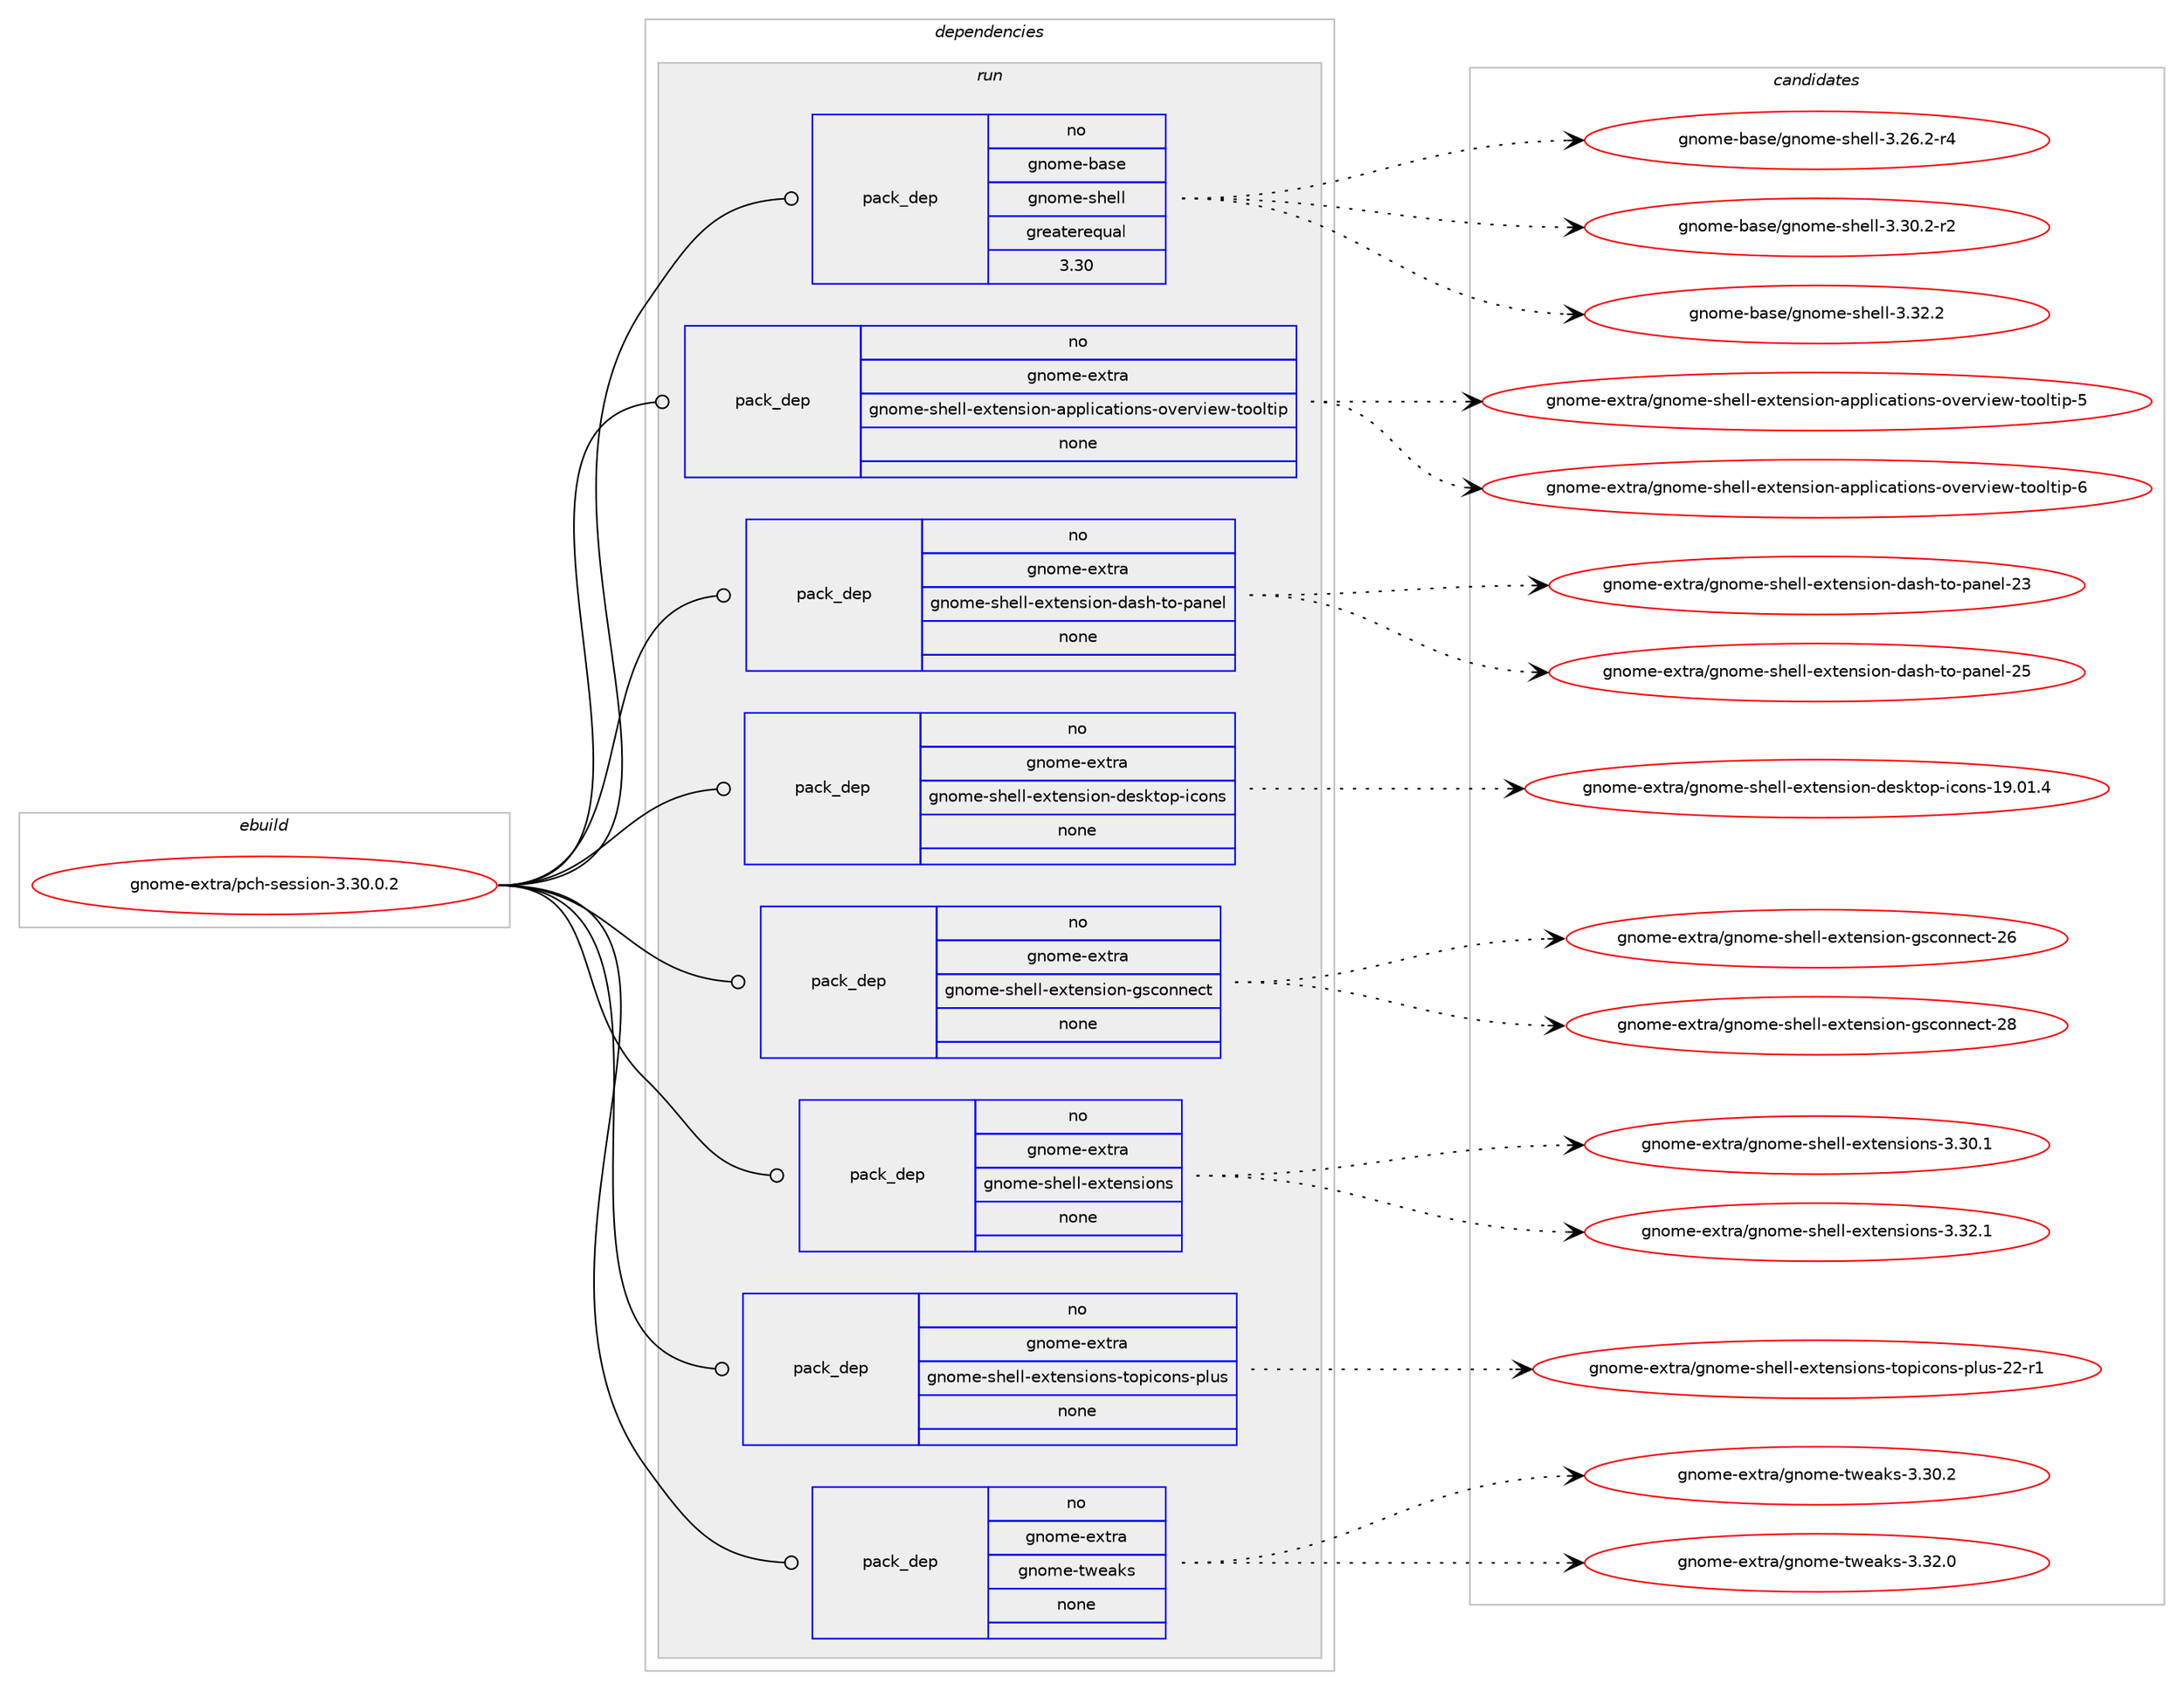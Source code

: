 digraph prolog {

# *************
# Graph options
# *************

newrank=true;
concentrate=true;
compound=true;
graph [rankdir=LR,fontname=Helvetica,fontsize=10,ranksep=1.5];#, ranksep=2.5, nodesep=0.2];
edge  [arrowhead=vee];
node  [fontname=Helvetica,fontsize=10];

# **********
# The ebuild
# **********

subgraph cluster_leftcol {
color=gray;
rank=same;
label=<<i>ebuild</i>>;
id [label="gnome-extra/pch-session-3.30.0.2", color=red, width=4, href="../gnome-extra/pch-session-3.30.0.2.svg"];
}

# ****************
# The dependencies
# ****************

subgraph cluster_midcol {
color=gray;
label=<<i>dependencies</i>>;
subgraph cluster_compile {
fillcolor="#eeeeee";
style=filled;
label=<<i>compile</i>>;
}
subgraph cluster_compileandrun {
fillcolor="#eeeeee";
style=filled;
label=<<i>compile and run</i>>;
}
subgraph cluster_run {
fillcolor="#eeeeee";
style=filled;
label=<<i>run</i>>;
subgraph pack550927 {
dependency749656 [label=<<TABLE BORDER="0" CELLBORDER="1" CELLSPACING="0" CELLPADDING="4" WIDTH="220"><TR><TD ROWSPAN="6" CELLPADDING="30">pack_dep</TD></TR><TR><TD WIDTH="110">no</TD></TR><TR><TD>gnome-base</TD></TR><TR><TD>gnome-shell</TD></TR><TR><TD>greaterequal</TD></TR><TR><TD>3.30</TD></TR></TABLE>>, shape=none, color=blue];
}
id:e -> dependency749656:w [weight=20,style="solid",arrowhead="odot"];
subgraph pack550928 {
dependency749657 [label=<<TABLE BORDER="0" CELLBORDER="1" CELLSPACING="0" CELLPADDING="4" WIDTH="220"><TR><TD ROWSPAN="6" CELLPADDING="30">pack_dep</TD></TR><TR><TD WIDTH="110">no</TD></TR><TR><TD>gnome-extra</TD></TR><TR><TD>gnome-shell-extension-applications-overview-tooltip</TD></TR><TR><TD>none</TD></TR><TR><TD></TD></TR></TABLE>>, shape=none, color=blue];
}
id:e -> dependency749657:w [weight=20,style="solid",arrowhead="odot"];
subgraph pack550929 {
dependency749658 [label=<<TABLE BORDER="0" CELLBORDER="1" CELLSPACING="0" CELLPADDING="4" WIDTH="220"><TR><TD ROWSPAN="6" CELLPADDING="30">pack_dep</TD></TR><TR><TD WIDTH="110">no</TD></TR><TR><TD>gnome-extra</TD></TR><TR><TD>gnome-shell-extension-dash-to-panel</TD></TR><TR><TD>none</TD></TR><TR><TD></TD></TR></TABLE>>, shape=none, color=blue];
}
id:e -> dependency749658:w [weight=20,style="solid",arrowhead="odot"];
subgraph pack550930 {
dependency749659 [label=<<TABLE BORDER="0" CELLBORDER="1" CELLSPACING="0" CELLPADDING="4" WIDTH="220"><TR><TD ROWSPAN="6" CELLPADDING="30">pack_dep</TD></TR><TR><TD WIDTH="110">no</TD></TR><TR><TD>gnome-extra</TD></TR><TR><TD>gnome-shell-extension-desktop-icons</TD></TR><TR><TD>none</TD></TR><TR><TD></TD></TR></TABLE>>, shape=none, color=blue];
}
id:e -> dependency749659:w [weight=20,style="solid",arrowhead="odot"];
subgraph pack550931 {
dependency749660 [label=<<TABLE BORDER="0" CELLBORDER="1" CELLSPACING="0" CELLPADDING="4" WIDTH="220"><TR><TD ROWSPAN="6" CELLPADDING="30">pack_dep</TD></TR><TR><TD WIDTH="110">no</TD></TR><TR><TD>gnome-extra</TD></TR><TR><TD>gnome-shell-extension-gsconnect</TD></TR><TR><TD>none</TD></TR><TR><TD></TD></TR></TABLE>>, shape=none, color=blue];
}
id:e -> dependency749660:w [weight=20,style="solid",arrowhead="odot"];
subgraph pack550932 {
dependency749661 [label=<<TABLE BORDER="0" CELLBORDER="1" CELLSPACING="0" CELLPADDING="4" WIDTH="220"><TR><TD ROWSPAN="6" CELLPADDING="30">pack_dep</TD></TR><TR><TD WIDTH="110">no</TD></TR><TR><TD>gnome-extra</TD></TR><TR><TD>gnome-shell-extensions</TD></TR><TR><TD>none</TD></TR><TR><TD></TD></TR></TABLE>>, shape=none, color=blue];
}
id:e -> dependency749661:w [weight=20,style="solid",arrowhead="odot"];
subgraph pack550933 {
dependency749662 [label=<<TABLE BORDER="0" CELLBORDER="1" CELLSPACING="0" CELLPADDING="4" WIDTH="220"><TR><TD ROWSPAN="6" CELLPADDING="30">pack_dep</TD></TR><TR><TD WIDTH="110">no</TD></TR><TR><TD>gnome-extra</TD></TR><TR><TD>gnome-shell-extensions-topicons-plus</TD></TR><TR><TD>none</TD></TR><TR><TD></TD></TR></TABLE>>, shape=none, color=blue];
}
id:e -> dependency749662:w [weight=20,style="solid",arrowhead="odot"];
subgraph pack550934 {
dependency749663 [label=<<TABLE BORDER="0" CELLBORDER="1" CELLSPACING="0" CELLPADDING="4" WIDTH="220"><TR><TD ROWSPAN="6" CELLPADDING="30">pack_dep</TD></TR><TR><TD WIDTH="110">no</TD></TR><TR><TD>gnome-extra</TD></TR><TR><TD>gnome-tweaks</TD></TR><TR><TD>none</TD></TR><TR><TD></TD></TR></TABLE>>, shape=none, color=blue];
}
id:e -> dependency749663:w [weight=20,style="solid",arrowhead="odot"];
}
}

# **************
# The candidates
# **************

subgraph cluster_choices {
rank=same;
color=gray;
label=<<i>candidates</i>>;

subgraph choice550927 {
color=black;
nodesep=1;
choice1031101111091014598971151014710311011110910145115104101108108455146505446504511452 [label="gnome-base/gnome-shell-3.26.2-r4", color=red, width=4,href="../gnome-base/gnome-shell-3.26.2-r4.svg"];
choice1031101111091014598971151014710311011110910145115104101108108455146514846504511450 [label="gnome-base/gnome-shell-3.30.2-r2", color=red, width=4,href="../gnome-base/gnome-shell-3.30.2-r2.svg"];
choice103110111109101459897115101471031101111091014511510410110810845514651504650 [label="gnome-base/gnome-shell-3.32.2", color=red, width=4,href="../gnome-base/gnome-shell-3.32.2.svg"];
dependency749656:e -> choice1031101111091014598971151014710311011110910145115104101108108455146505446504511452:w [style=dotted,weight="100"];
dependency749656:e -> choice1031101111091014598971151014710311011110910145115104101108108455146514846504511450:w [style=dotted,weight="100"];
dependency749656:e -> choice103110111109101459897115101471031101111091014511510410110810845514651504650:w [style=dotted,weight="100"];
}
subgraph choice550928 {
color=black;
nodesep=1;
choice10311011110910145101120116114974710311011110910145115104101108108451011201161011101151051111104597112112108105999711610511111011545111118101114118105101119451161111111081161051124553 [label="gnome-extra/gnome-shell-extension-applications-overview-tooltip-5", color=red, width=4,href="../gnome-extra/gnome-shell-extension-applications-overview-tooltip-5.svg"];
choice10311011110910145101120116114974710311011110910145115104101108108451011201161011101151051111104597112112108105999711610511111011545111118101114118105101119451161111111081161051124554 [label="gnome-extra/gnome-shell-extension-applications-overview-tooltip-6", color=red, width=4,href="../gnome-extra/gnome-shell-extension-applications-overview-tooltip-6.svg"];
dependency749657:e -> choice10311011110910145101120116114974710311011110910145115104101108108451011201161011101151051111104597112112108105999711610511111011545111118101114118105101119451161111111081161051124553:w [style=dotted,weight="100"];
dependency749657:e -> choice10311011110910145101120116114974710311011110910145115104101108108451011201161011101151051111104597112112108105999711610511111011545111118101114118105101119451161111111081161051124554:w [style=dotted,weight="100"];
}
subgraph choice550929 {
color=black;
nodesep=1;
choice10311011110910145101120116114974710311011110910145115104101108108451011201161011101151051111104510097115104451161114511297110101108455051 [label="gnome-extra/gnome-shell-extension-dash-to-panel-23", color=red, width=4,href="../gnome-extra/gnome-shell-extension-dash-to-panel-23.svg"];
choice10311011110910145101120116114974710311011110910145115104101108108451011201161011101151051111104510097115104451161114511297110101108455053 [label="gnome-extra/gnome-shell-extension-dash-to-panel-25", color=red, width=4,href="../gnome-extra/gnome-shell-extension-dash-to-panel-25.svg"];
dependency749658:e -> choice10311011110910145101120116114974710311011110910145115104101108108451011201161011101151051111104510097115104451161114511297110101108455051:w [style=dotted,weight="100"];
dependency749658:e -> choice10311011110910145101120116114974710311011110910145115104101108108451011201161011101151051111104510097115104451161114511297110101108455053:w [style=dotted,weight="100"];
}
subgraph choice550930 {
color=black;
nodesep=1;
choice10311011110910145101120116114974710311011110910145115104101108108451011201161011101151051111104510010111510711611111245105991111101154549574648494652 [label="gnome-extra/gnome-shell-extension-desktop-icons-19.01.4", color=red, width=4,href="../gnome-extra/gnome-shell-extension-desktop-icons-19.01.4.svg"];
dependency749659:e -> choice10311011110910145101120116114974710311011110910145115104101108108451011201161011101151051111104510010111510711611111245105991111101154549574648494652:w [style=dotted,weight="100"];
}
subgraph choice550931 {
color=black;
nodesep=1;
choice1031101111091014510112011611497471031101111091014511510410110810845101120116101110115105111110451031159911111011010199116455054 [label="gnome-extra/gnome-shell-extension-gsconnect-26", color=red, width=4,href="../gnome-extra/gnome-shell-extension-gsconnect-26.svg"];
choice1031101111091014510112011611497471031101111091014511510410110810845101120116101110115105111110451031159911111011010199116455056 [label="gnome-extra/gnome-shell-extension-gsconnect-28", color=red, width=4,href="../gnome-extra/gnome-shell-extension-gsconnect-28.svg"];
dependency749660:e -> choice1031101111091014510112011611497471031101111091014511510410110810845101120116101110115105111110451031159911111011010199116455054:w [style=dotted,weight="100"];
dependency749660:e -> choice1031101111091014510112011611497471031101111091014511510410110810845101120116101110115105111110451031159911111011010199116455056:w [style=dotted,weight="100"];
}
subgraph choice550932 {
color=black;
nodesep=1;
choice103110111109101451011201161149747103110111109101451151041011081084510112011610111011510511111011545514651484649 [label="gnome-extra/gnome-shell-extensions-3.30.1", color=red, width=4,href="../gnome-extra/gnome-shell-extensions-3.30.1.svg"];
choice103110111109101451011201161149747103110111109101451151041011081084510112011610111011510511111011545514651504649 [label="gnome-extra/gnome-shell-extensions-3.32.1", color=red, width=4,href="../gnome-extra/gnome-shell-extensions-3.32.1.svg"];
dependency749661:e -> choice103110111109101451011201161149747103110111109101451151041011081084510112011610111011510511111011545514651484649:w [style=dotted,weight="100"];
dependency749661:e -> choice103110111109101451011201161149747103110111109101451151041011081084510112011610111011510511111011545514651504649:w [style=dotted,weight="100"];
}
subgraph choice550933 {
color=black;
nodesep=1;
choice10311011110910145101120116114974710311011110910145115104101108108451011201161011101151051111101154511611111210599111110115451121081171154550504511449 [label="gnome-extra/gnome-shell-extensions-topicons-plus-22-r1", color=red, width=4,href="../gnome-extra/gnome-shell-extensions-topicons-plus-22-r1.svg"];
dependency749662:e -> choice10311011110910145101120116114974710311011110910145115104101108108451011201161011101151051111101154511611111210599111110115451121081171154550504511449:w [style=dotted,weight="100"];
}
subgraph choice550934 {
color=black;
nodesep=1;
choice103110111109101451011201161149747103110111109101451161191019710711545514651484650 [label="gnome-extra/gnome-tweaks-3.30.2", color=red, width=4,href="../gnome-extra/gnome-tweaks-3.30.2.svg"];
choice103110111109101451011201161149747103110111109101451161191019710711545514651504648 [label="gnome-extra/gnome-tweaks-3.32.0", color=red, width=4,href="../gnome-extra/gnome-tweaks-3.32.0.svg"];
dependency749663:e -> choice103110111109101451011201161149747103110111109101451161191019710711545514651484650:w [style=dotted,weight="100"];
dependency749663:e -> choice103110111109101451011201161149747103110111109101451161191019710711545514651504648:w [style=dotted,weight="100"];
}
}

}
